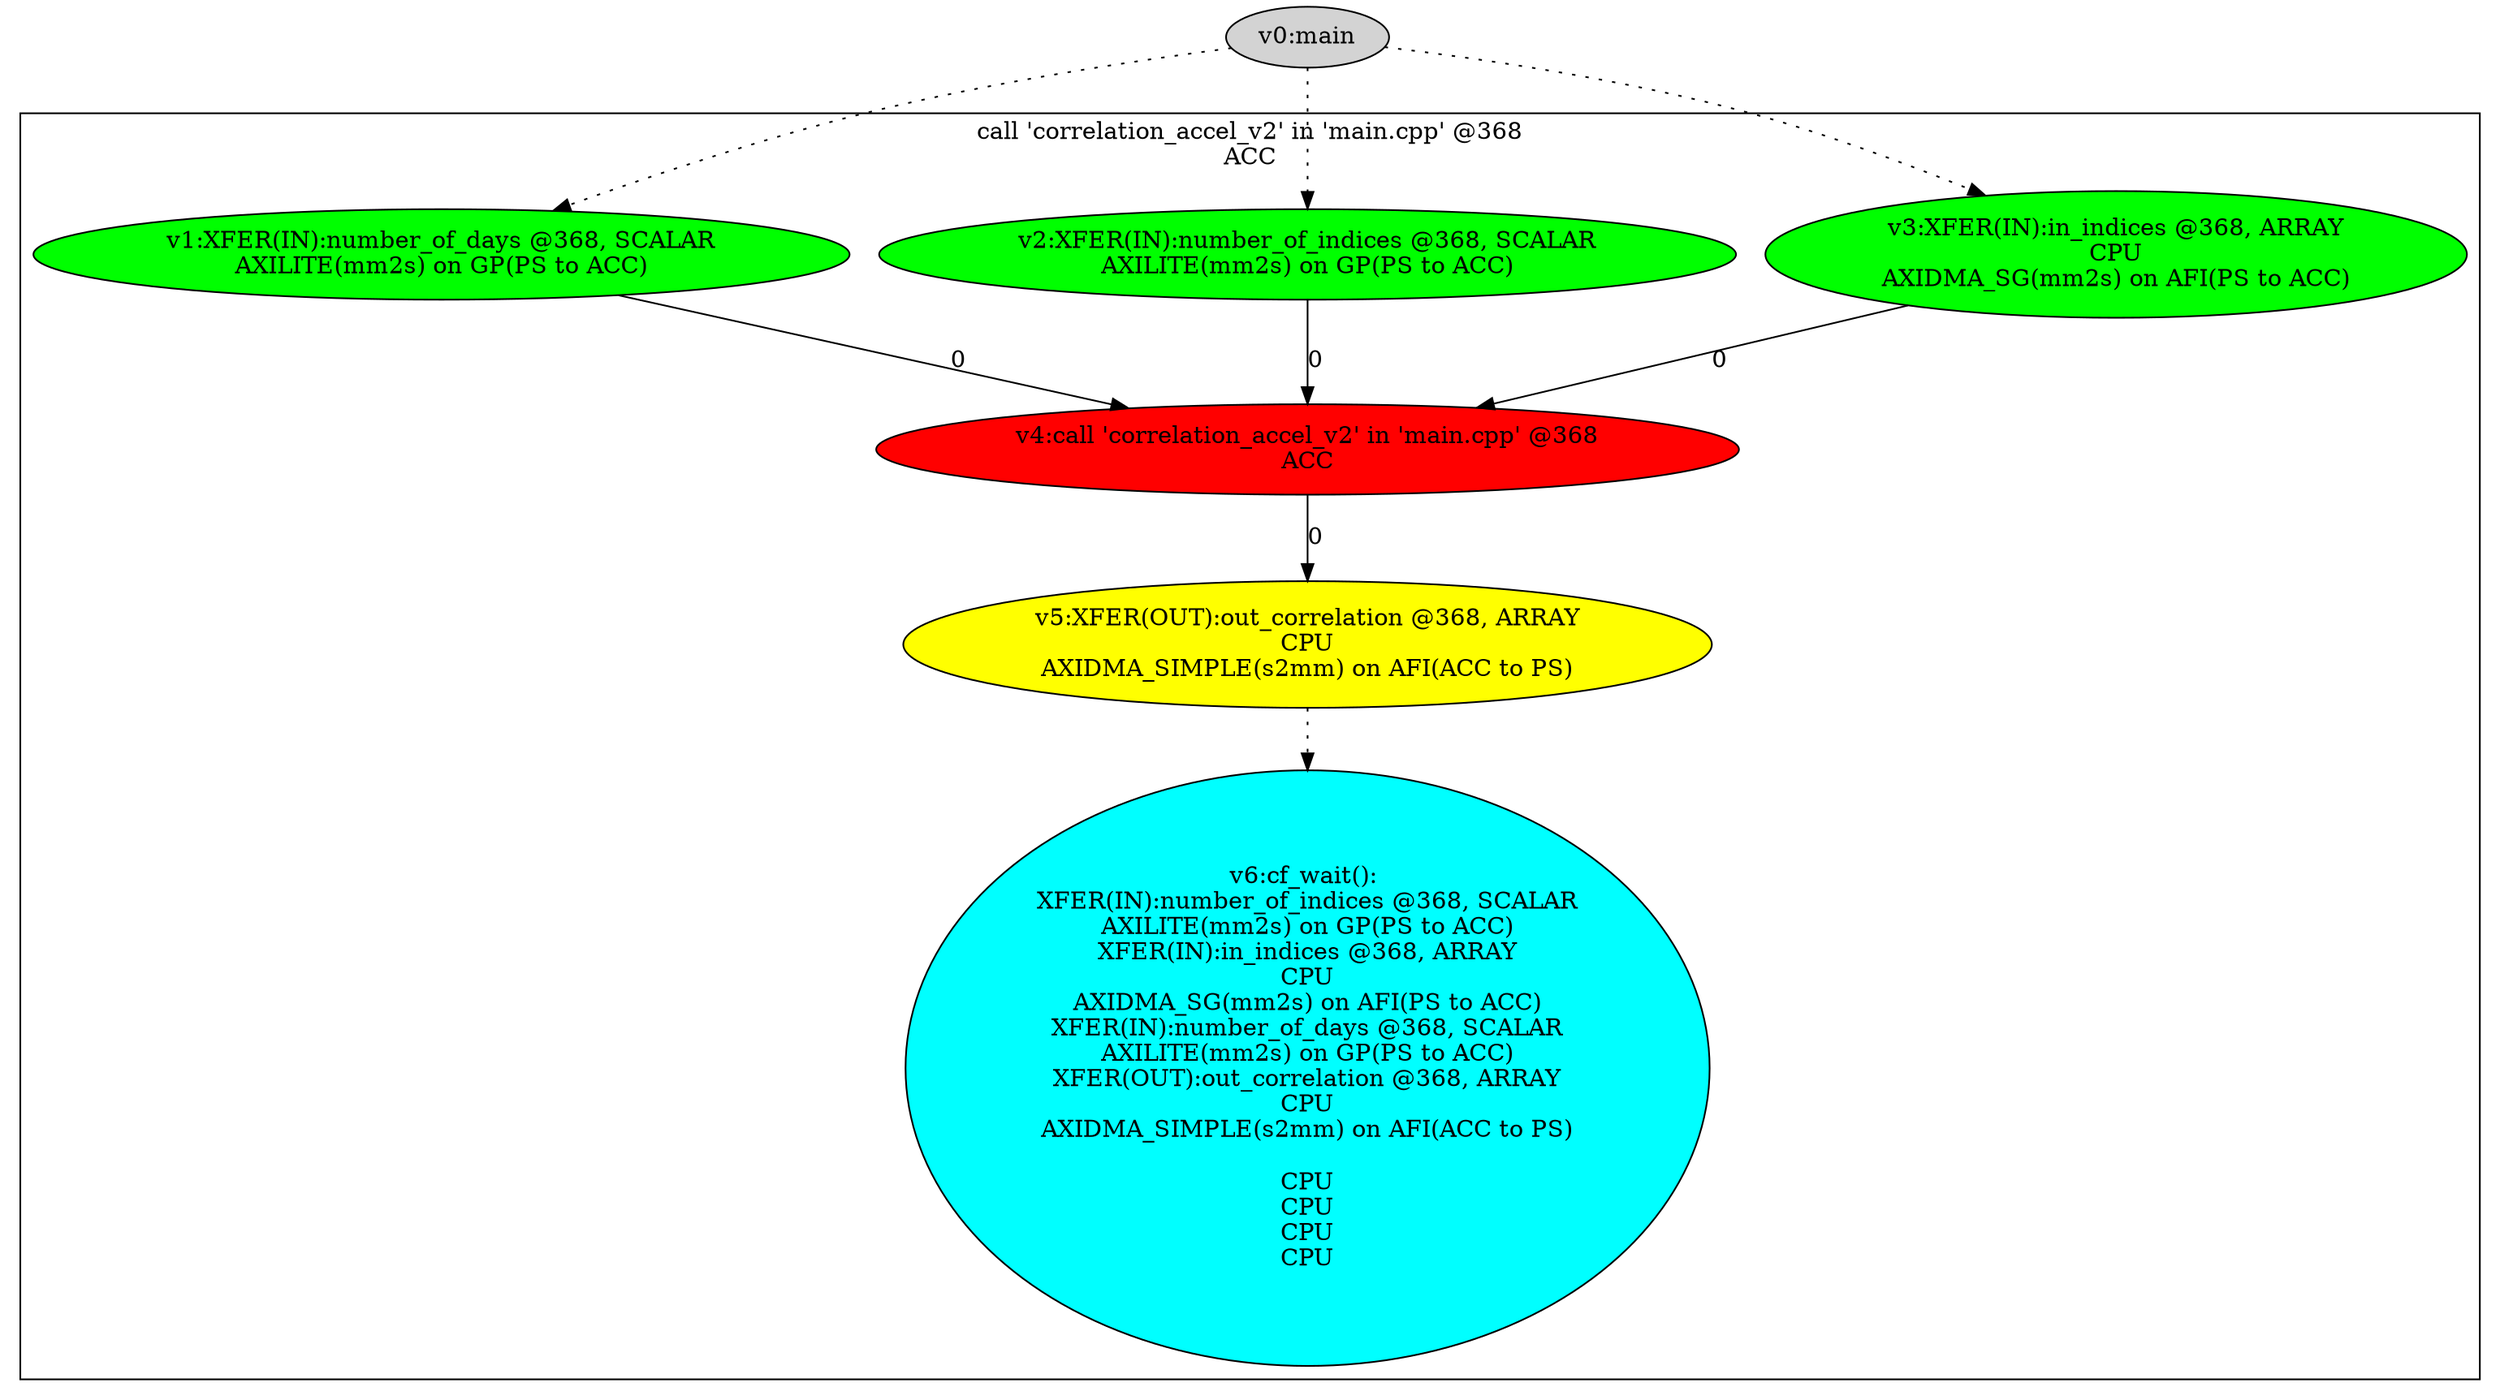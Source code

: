 digraph dm_graph {
v0 [label = "v0:main" ,style=filled];
v1 [label = "v1:XFER(IN):number_of_days @368, SCALAR\nAXILITE(mm2s) on GP(PS to ACC)\n" ,style=filled,fillcolor = green];
v2 [label = "v2:XFER(IN):number_of_indices @368, SCALAR\nAXILITE(mm2s) on GP(PS to ACC)\n" ,style=filled,fillcolor = green];
v3 [label = "v3:XFER(IN):in_indices @368, ARRAY\nCPU\nAXIDMA_SG(mm2s) on AFI(PS to ACC)\n" ,style=filled,fillcolor = green];
v4 [label = "v4:call 'correlation_accel_v2' in 'main.cpp' @368\nACC\n" ,style=filled,fillcolor = red];
v5 [label = "v5:XFER(OUT):out_correlation @368, ARRAY\nCPU\nAXIDMA_SIMPLE(s2mm) on AFI(ACC to PS)\n" ,style=filled,fillcolor = yellow];
v6 [label = "v6:cf_wait(): \nXFER(IN):number_of_indices @368, SCALAR\nAXILITE(mm2s) on GP(PS to ACC)\nXFER(IN):in_indices @368, ARRAY\nCPU\nAXIDMA_SG(mm2s) on AFI(PS to ACC)\nXFER(IN):number_of_days @368, SCALAR\nAXILITE(mm2s) on GP(PS to ACC)\nXFER(OUT):out_correlation @368, ARRAY\nCPU\nAXIDMA_SIMPLE(s2mm) on AFI(ACC to PS)\n\nCPU\nCPU\nCPU\nCPU\n" ,style=filled,fillcolor = cyan];
subgraph cluster0 {
v1;
v2;
v3;
v4;
v5;
v6;
label = "call 'correlation_accel_v2' in 'main.cpp' @368\nACC\n";
}
v1 -> v4 [label = "0"];
v2 -> v4 [label = "0"];
v3 -> v4 [label = "0"];
v4 -> v5 [label = "0"];
v5 -> v6 [label = "", style = dotted];
v0 -> v1 [label = "", style = dotted];
v0 -> v2 [label = "", style = dotted];
v0 -> v3 [label = "", style = dotted];
}
